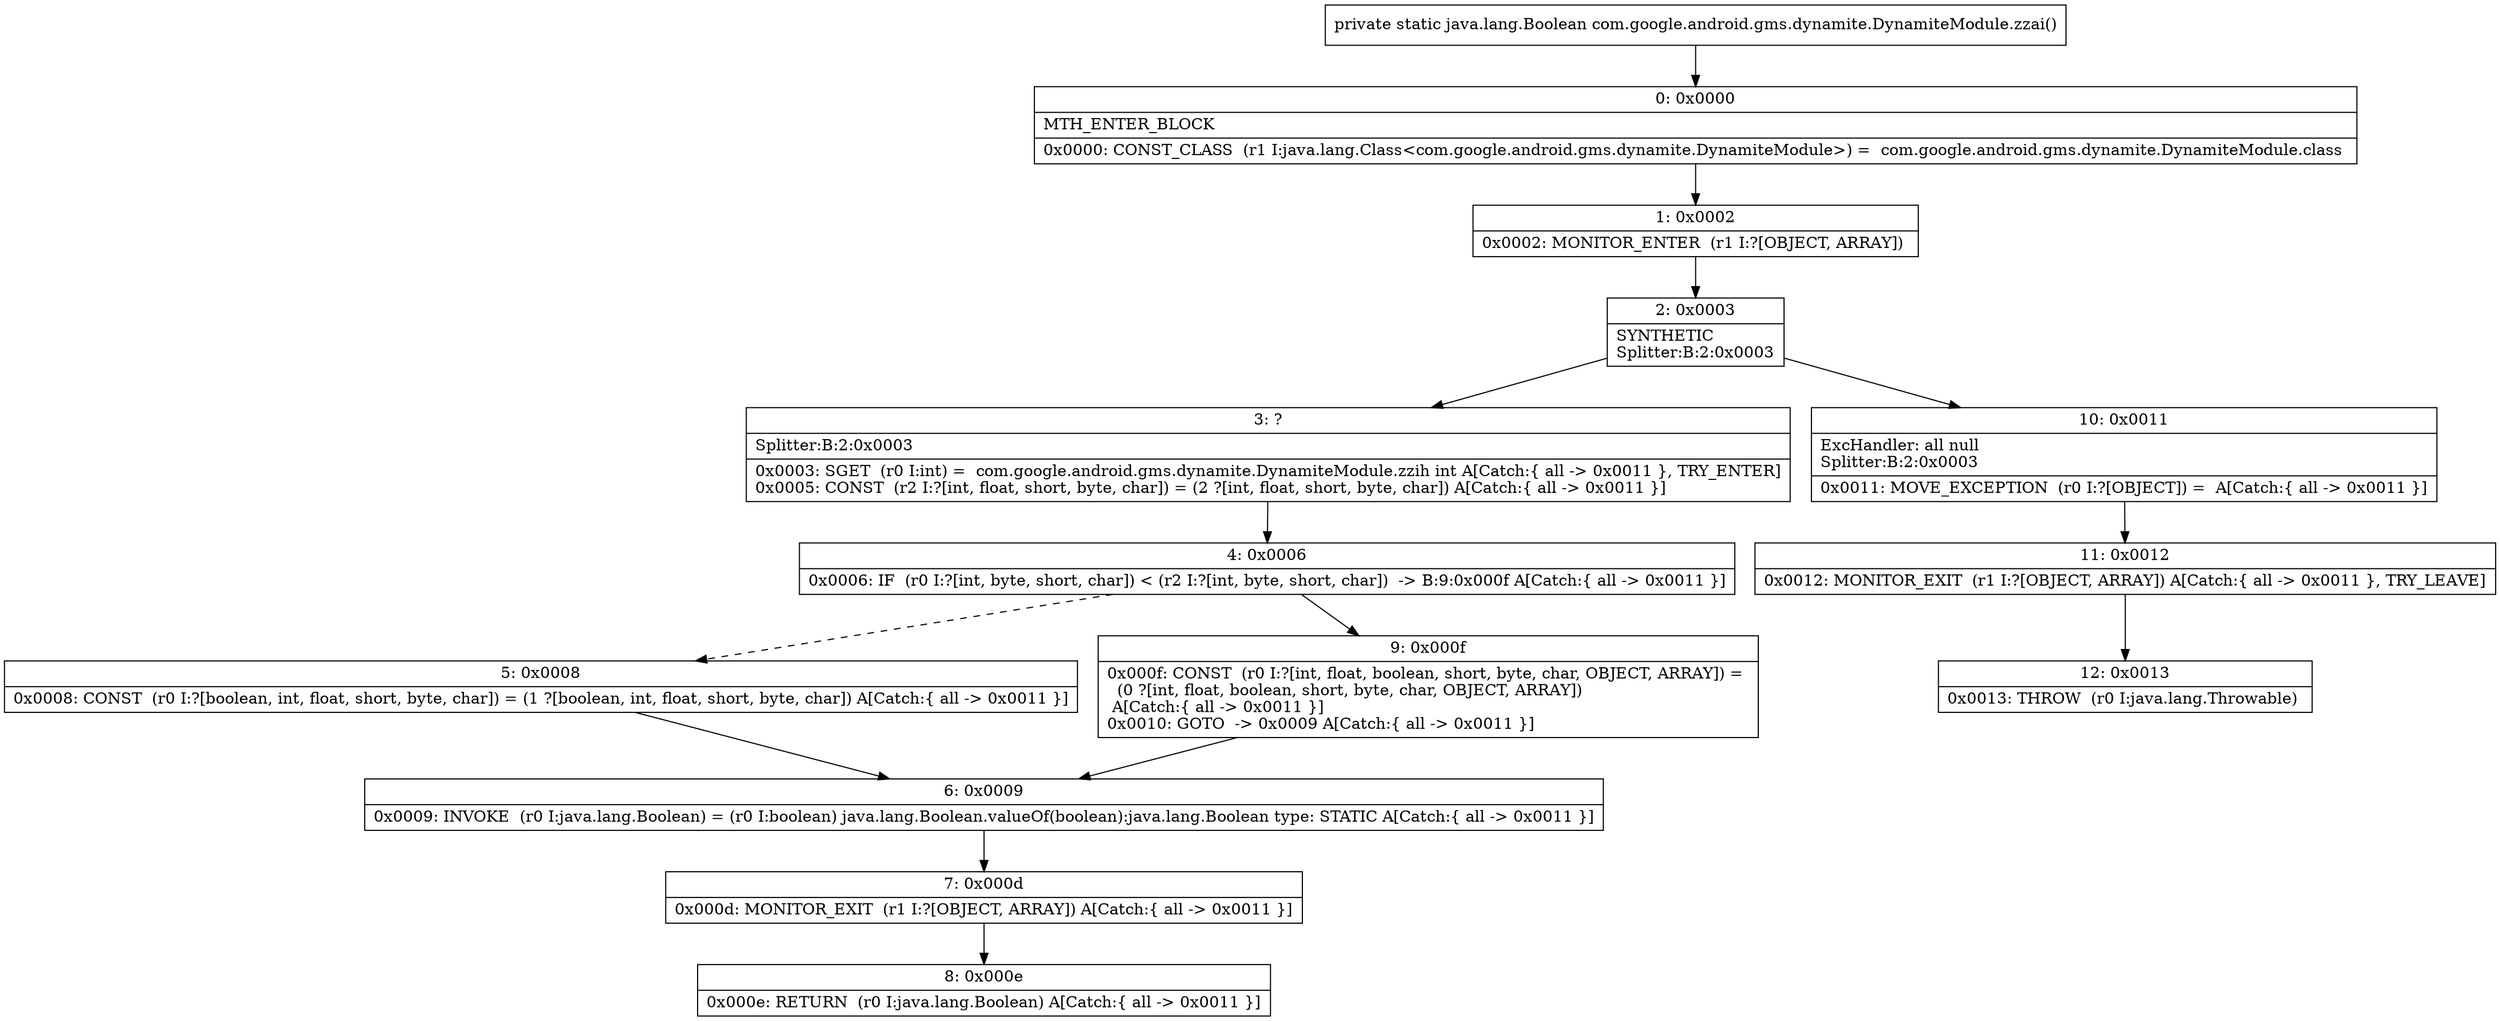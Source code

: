 digraph "CFG forcom.google.android.gms.dynamite.DynamiteModule.zzai()Ljava\/lang\/Boolean;" {
Node_0 [shape=record,label="{0\:\ 0x0000|MTH_ENTER_BLOCK\l|0x0000: CONST_CLASS  (r1 I:java.lang.Class\<com.google.android.gms.dynamite.DynamiteModule\>) =  com.google.android.gms.dynamite.DynamiteModule.class \l}"];
Node_1 [shape=record,label="{1\:\ 0x0002|0x0002: MONITOR_ENTER  (r1 I:?[OBJECT, ARRAY]) \l}"];
Node_2 [shape=record,label="{2\:\ 0x0003|SYNTHETIC\lSplitter:B:2:0x0003\l}"];
Node_3 [shape=record,label="{3\:\ ?|Splitter:B:2:0x0003\l|0x0003: SGET  (r0 I:int) =  com.google.android.gms.dynamite.DynamiteModule.zzih int A[Catch:\{ all \-\> 0x0011 \}, TRY_ENTER]\l0x0005: CONST  (r2 I:?[int, float, short, byte, char]) = (2 ?[int, float, short, byte, char]) A[Catch:\{ all \-\> 0x0011 \}]\l}"];
Node_4 [shape=record,label="{4\:\ 0x0006|0x0006: IF  (r0 I:?[int, byte, short, char]) \< (r2 I:?[int, byte, short, char])  \-\> B:9:0x000f A[Catch:\{ all \-\> 0x0011 \}]\l}"];
Node_5 [shape=record,label="{5\:\ 0x0008|0x0008: CONST  (r0 I:?[boolean, int, float, short, byte, char]) = (1 ?[boolean, int, float, short, byte, char]) A[Catch:\{ all \-\> 0x0011 \}]\l}"];
Node_6 [shape=record,label="{6\:\ 0x0009|0x0009: INVOKE  (r0 I:java.lang.Boolean) = (r0 I:boolean) java.lang.Boolean.valueOf(boolean):java.lang.Boolean type: STATIC A[Catch:\{ all \-\> 0x0011 \}]\l}"];
Node_7 [shape=record,label="{7\:\ 0x000d|0x000d: MONITOR_EXIT  (r1 I:?[OBJECT, ARRAY]) A[Catch:\{ all \-\> 0x0011 \}]\l}"];
Node_8 [shape=record,label="{8\:\ 0x000e|0x000e: RETURN  (r0 I:java.lang.Boolean) A[Catch:\{ all \-\> 0x0011 \}]\l}"];
Node_9 [shape=record,label="{9\:\ 0x000f|0x000f: CONST  (r0 I:?[int, float, boolean, short, byte, char, OBJECT, ARRAY]) = \l  (0 ?[int, float, boolean, short, byte, char, OBJECT, ARRAY])\l A[Catch:\{ all \-\> 0x0011 \}]\l0x0010: GOTO  \-\> 0x0009 A[Catch:\{ all \-\> 0x0011 \}]\l}"];
Node_10 [shape=record,label="{10\:\ 0x0011|ExcHandler: all null\lSplitter:B:2:0x0003\l|0x0011: MOVE_EXCEPTION  (r0 I:?[OBJECT]) =  A[Catch:\{ all \-\> 0x0011 \}]\l}"];
Node_11 [shape=record,label="{11\:\ 0x0012|0x0012: MONITOR_EXIT  (r1 I:?[OBJECT, ARRAY]) A[Catch:\{ all \-\> 0x0011 \}, TRY_LEAVE]\l}"];
Node_12 [shape=record,label="{12\:\ 0x0013|0x0013: THROW  (r0 I:java.lang.Throwable) \l}"];
MethodNode[shape=record,label="{private static java.lang.Boolean com.google.android.gms.dynamite.DynamiteModule.zzai() }"];
MethodNode -> Node_0;
Node_0 -> Node_1;
Node_1 -> Node_2;
Node_2 -> Node_3;
Node_2 -> Node_10;
Node_3 -> Node_4;
Node_4 -> Node_5[style=dashed];
Node_4 -> Node_9;
Node_5 -> Node_6;
Node_6 -> Node_7;
Node_7 -> Node_8;
Node_9 -> Node_6;
Node_10 -> Node_11;
Node_11 -> Node_12;
}

